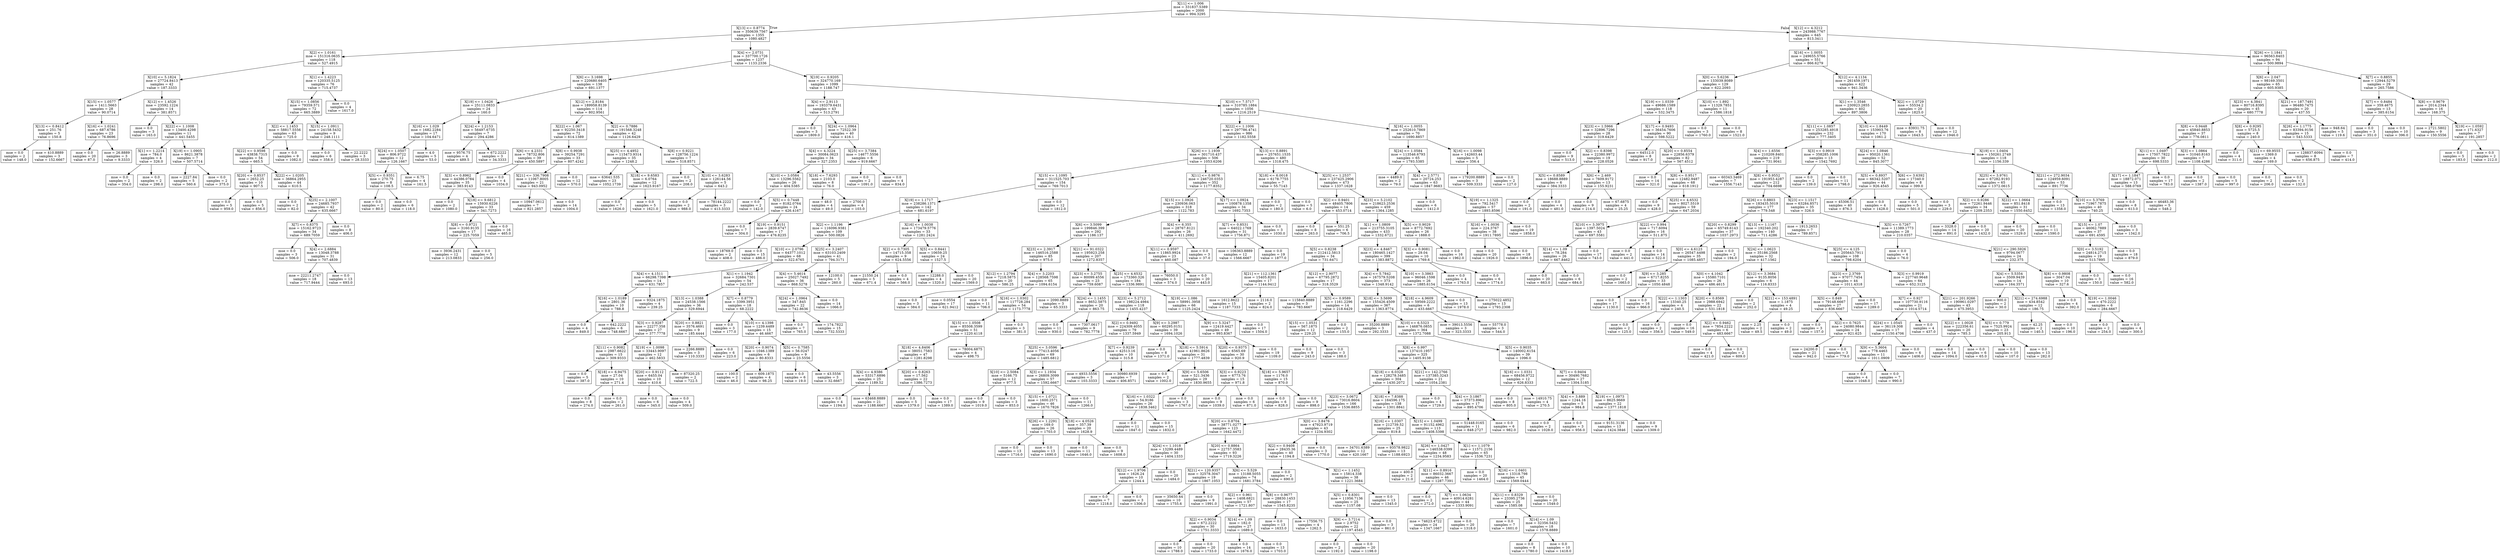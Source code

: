 digraph Tree {
node [shape=box] ;
0 [label="X[11] <= 1.006\nmse = 331837.5389\nsamples = 2000\nvalue = 994.3295"] ;
1 [label="X[13] <= 0.8774\nmse = 350639.7567\nsamples = 1355\nvalue = 1080.4827"] ;
0 -> 1 [labeldistance=2.5, labelangle=45, headlabel="True"] ;
2 [label="X[2] <= 1.0161\nmse = 151316.0635\nsamples = 118\nvalue = 527.4915"] ;
1 -> 2 ;
3 [label="X[10] <= 5.1824\nmse = 27724.8413\nsamples = 42\nvalue = 187.3333"] ;
2 -> 3 ;
4 [label="X[15] <= 1.0577\nmse = 1411.5663\nsamples = 28\nvalue = 90.0714"] ;
3 -> 4 ;
5 [label="X[13] <= 0.8412\nmse = 251.76\nsamples = 5\nvalue = 150.8"] ;
4 -> 5 ;
6 [label="mse = 0.0\nsamples = 2\nvalue = 148.0"] ;
5 -> 6 ;
7 [label="mse = 410.8889\nsamples = 3\nvalue = 152.6667"] ;
5 -> 7 ;
8 [label="X[16] <= 1.0241\nmse = 687.6786\nsamples = 23\nvalue = 76.8696"] ;
4 -> 8 ;
9 [label="mse = 0.0\nsamples = 20\nvalue = 87.0"] ;
8 -> 9 ;
10 [label="mse = 26.8889\nsamples = 3\nvalue = 9.3333"] ;
8 -> 10 ;
11 [label="X[12] <= 1.4526\nmse = 23592.1224\nsamples = 14\nvalue = 381.8571"] ;
3 -> 11 ;
12 [label="mse = 0.0\nsamples = 3\nvalue = 163.0"] ;
11 -> 12 ;
13 [label="X[22] <= 1.1008\nmse = 13400.4298\nsamples = 11\nvalue = 441.5455"] ;
11 -> 13 ;
14 [label="X[1] <= 1.2214\nmse = 784.0\nsamples = 4\nvalue = 326.0"] ;
13 -> 14 ;
15 [label="mse = 0.0\nsamples = 2\nvalue = 354.0"] ;
14 -> 15 ;
16 [label="mse = 0.0\nsamples = 2\nvalue = 298.0"] ;
14 -> 16 ;
17 [label="X[19] <= 1.0905\nmse = 8621.3878\nsamples = 7\nvalue = 507.5714"] ;
13 -> 17 ;
18 [label="mse = 2227.84\nsamples = 5\nvalue = 560.6"] ;
17 -> 18 ;
19 [label="mse = 0.0\nsamples = 2\nvalue = 375.0"] ;
17 -> 19 ;
20 [label="X[1] <= 1.4223\nmse = 120335.5125\nsamples = 76\nvalue = 715.4737"] ;
2 -> 20 ;
21 [label="X[15] <= 1.0856\nmse = 79359.571\nsamples = 72\nvalue = 665.3889"] ;
20 -> 21 ;
22 [label="X[2] <= 1.1453\nmse = 58817.5556\nsamples = 63\nvalue = 725.0"] ;
21 -> 22 ;
23 [label="X[22] <= 0.9598\nmse = 43838.7315\nsamples = 54\nvalue = 665.5"] ;
22 -> 23 ;
24 [label="X[20] <= 0.8537\nmse = 2652.25\nsamples = 10\nvalue = 907.5"] ;
23 -> 24 ;
25 [label="mse = 0.0\nsamples = 5\nvalue = 959.0"] ;
24 -> 25 ;
26 [label="mse = 0.0\nsamples = 5\nvalue = 856.0"] ;
24 -> 26 ;
27 [label="X[22] <= 1.0205\nmse = 36864.2955\nsamples = 44\nvalue = 610.5"] ;
23 -> 27 ;
28 [label="mse = 0.0\nsamples = 2\nvalue = 82.0"] ;
27 -> 28 ;
29 [label="X[25] <= 2.1007\nmse = 24685.7937\nsamples = 42\nvalue = 635.6667"] ;
27 -> 29 ;
30 [label="X[7] <= 0.8375\nmse = 15162.9723\nsamples = 34\nvalue = 689.7059"] ;
29 -> 30 ;
31 [label="mse = 0.0\nsamples = 3\nvalue = 506.0"] ;
30 -> 31 ;
32 [label="X[4] <= 2.6884\nmse = 13048.3788\nsamples = 31\nvalue = 707.4839"] ;
30 -> 32 ;
33 [label="mse = 22211.2747\nsamples = 18\nvalue = 717.9444"] ;
32 -> 33 ;
34 [label="mse = 0.0\nsamples = 13\nvalue = 693.0"] ;
32 -> 34 ;
35 [label="mse = 0.0\nsamples = 8\nvalue = 406.0"] ;
29 -> 35 ;
36 [label="mse = 0.0\nsamples = 9\nvalue = 1082.0"] ;
22 -> 36 ;
37 [label="X[15] <= 1.0911\nmse = 24158.5432\nsamples = 9\nvalue = 248.1111"] ;
21 -> 37 ;
38 [label="mse = 0.0\nsamples = 6\nvalue = 358.0"] ;
37 -> 38 ;
39 [label="mse = 22.2222\nsamples = 3\nvalue = 28.3333"] ;
37 -> 39 ;
40 [label="mse = 0.0\nsamples = 4\nvalue = 1617.0"] ;
20 -> 40 ;
41 [label="X[4] <= 2.0731\nmse = 337700.1726\nsamples = 1237\nvalue = 1133.2336"] ;
1 -> 41 ;
42 [label="X[6] <= 3.1698\nmse = 220680.6405\nsamples = 138\nvalue = 691.1377"] ;
41 -> 42 ;
43 [label="X[19] <= 1.0426\nmse = 25111.0833\nsamples = 24\nvalue = 160.0"] ;
42 -> 43 ;
44 [label="X[16] <= 1.029\nmse = 1682.2284\nsamples = 17\nvalue = 104.6471"] ;
43 -> 44 ;
45 [label="X[24] <= 1.0507\nmse = 806.9722\nsamples = 12\nvalue = 126.1667"] ;
44 -> 45 ;
46 [label="X[5] <= 0.9351\nmse = 270.75\nsamples = 8\nvalue = 108.5"] ;
45 -> 46 ;
47 [label="mse = 0.0\nsamples = 2\nvalue = 80.0"] ;
46 -> 47 ;
48 [label="mse = 0.0\nsamples = 6\nvalue = 118.0"] ;
46 -> 48 ;
49 [label="mse = 6.75\nsamples = 4\nvalue = 161.5"] ;
45 -> 49 ;
50 [label="mse = 4.0\nsamples = 5\nvalue = 53.0"] ;
44 -> 50 ;
51 [label="X[24] <= 1.2153\nmse = 56497.6735\nsamples = 7\nvalue = 294.4286"] ;
43 -> 51 ;
52 [label="mse = 9576.75\nsamples = 4\nvalue = 489.5"] ;
51 -> 52 ;
53 [label="mse = 672.2222\nsamples = 3\nvalue = 34.3333"] ;
51 -> 53 ;
54 [label="X[12] <= 2.8184\nmse = 189958.8139\nsamples = 114\nvalue = 802.9561"] ;
42 -> 54 ;
55 [label="X[22] <= 1.067\nmse = 92250.3418\nsamples = 72\nvalue = 614.1389"] ;
54 -> 55 ;
56 [label="X[6] <= 4.2331\nmse = 78732.806\nsamples = 39\nvalue = 450.5897"] ;
55 -> 56 ;
57 [label="X[3] <= 0.8962\nmse = 44386.0784\nsamples = 35\nvalue = 383.9143"] ;
56 -> 57 ;
58 [label="mse = 0.0\nsamples = 2\nvalue = 1080.0"] ;
57 -> 58 ;
59 [label="X[18] <= 9.6812\nmse = 15930.6226\nsamples = 33\nvalue = 341.7273"] ;
57 -> 59 ;
60 [label="X[8] <= 0.9721\nmse = 3160.9135\nsamples = 17\nvalue = 225.7059"] ;
59 -> 60 ;
61 [label="mse = 3936.2431\nsamples = 12\nvalue = 213.0833"] ;
60 -> 61 ;
62 [label="mse = 0.0\nsamples = 5\nvalue = 256.0"] ;
60 -> 62 ;
63 [label="mse = 0.0\nsamples = 16\nvalue = 465.0"] ;
59 -> 63 ;
64 [label="mse = 0.0\nsamples = 4\nvalue = 1034.0"] ;
56 -> 64 ;
65 [label="X[8] <= 0.9938\nmse = 39254.7291\nsamples = 33\nvalue = 807.4242"] ;
55 -> 65 ;
66 [label="X[21] <= 336.7908\nmse = 11067.8005\nsamples = 21\nvalue = 943.0952"] ;
65 -> 66 ;
67 [label="mse = 10947.0612\nsamples = 7\nvalue = 821.2857"] ;
66 -> 67 ;
68 [label="mse = 0.0\nsamples = 14\nvalue = 1004.0"] ;
66 -> 68 ;
69 [label="mse = 0.0\nsamples = 12\nvalue = 570.0"] ;
65 -> 69 ;
70 [label="X[2] <= 0.7886\nmse = 191568.3248\nsamples = 42\nvalue = 1126.6429"] ;
54 -> 70 ;
71 [label="X[25] <= 4.4952\nmse = 115473.9314\nsamples = 35\nvalue = 1248.2"] ;
70 -> 71 ;
72 [label="mse = 63641.535\nsamples = 23\nvalue = 1052.1739"] ;
71 -> 72 ;
73 [label="X[18] <= 9.6583\nmse = 6.0764\nsamples = 12\nvalue = 1623.9167"] ;
71 -> 73 ;
74 [label="mse = 0.0\nsamples = 7\nvalue = 1626.0"] ;
73 -> 74 ;
75 [label="mse = 0.0\nsamples = 5\nvalue = 1621.0"] ;
73 -> 75 ;
76 [label="X[8] <= 0.9221\nmse = 128756.1224\nsamples = 7\nvalue = 518.8571"] ;
70 -> 76 ;
77 [label="mse = 0.0\nsamples = 2\nvalue = 208.0"] ;
76 -> 77 ;
78 [label="X[10] <= 3.6283\nmse = 126144.56\nsamples = 5\nvalue = 643.2"] ;
76 -> 78 ;
79 [label="mse = 0.0\nsamples = 2\nvalue = 988.0"] ;
78 -> 79 ;
80 [label="mse = 78144.2222\nsamples = 3\nvalue = 413.3333"] ;
78 -> 80 ;
81 [label="X[19] <= 0.9205\nmse = 324770.169\nsamples = 1099\nvalue = 1188.747"] ;
41 -> 81 ;
82 [label="X[4] <= 2.9113\nmse = 193379.6431\nsamples = 43\nvalue = 513.2791"] ;
81 -> 82 ;
83 [label="mse = 0.0\nsamples = 3\nvalue = 1809.0"] ;
82 -> 83 ;
84 [label="X[24] <= 1.0964\nmse = 72522.39\nsamples = 40\nvalue = 416.1"] ;
82 -> 84 ;
85 [label="X[4] <= 4.3224\nmse = 30084.0623\nsamples = 34\nvalue = 327.2353"] ;
84 -> 85 ;
86 [label="X[10] <= 3.0584\nmse = 13296.5562\nsamples = 26\nvalue = 404.5385"] ;
85 -> 86 ;
87 [label="mse = 0.0\nsamples = 2\nvalue = 142.0"] ;
86 -> 87 ;
88 [label="X[5] <= 0.7448\nmse = 8182.0764\nsamples = 24\nvalue = 426.4167"] ;
86 -> 88 ;
89 [label="mse = 0.0\nsamples = 7\nvalue = 304.0"] ;
88 -> 89 ;
90 [label="X[19] <= 0.9151\nmse = 2839.6747\nsamples = 17\nvalue = 476.8235"] ;
88 -> 90 ;
91 [label="mse = 18769.0\nsamples = 2\nvalue = 408.0"] ;
90 -> 91 ;
92 [label="mse = 0.0\nsamples = 15\nvalue = 486.0"] ;
90 -> 92 ;
93 [label="X[18] <= 7.6293\nmse = 2103.0\nsamples = 8\nvalue = 76.0"] ;
85 -> 93 ;
94 [label="mse = 48.0\nsamples = 4\nvalue = 49.0"] ;
93 -> 94 ;
95 [label="mse = 2700.0\nsamples = 4\nvalue = 103.0"] ;
93 -> 95 ;
96 [label="X[25] <= 3.7384\nmse = 14677.5556\nsamples = 6\nvalue = 919.6667"] ;
84 -> 96 ;
97 [label="mse = 0.0\nsamples = 2\nvalue = 1091.0"] ;
96 -> 97 ;
98 [label="mse = 0.0\nsamples = 4\nvalue = 834.0"] ;
96 -> 98 ;
99 [label="X[10] <= 7.5717\nmse = 310785.1884\nsamples = 1056\nvalue = 1216.2519"] ;
81 -> 99 ;
100 [label="X[22] <= 1.1006\nmse = 297786.4741\nsamples = 986\nvalue = 1182.5558"] ;
99 -> 100 ;
101 [label="X[26] <= 1.1939\nmse = 301710.437\nsamples = 506\nvalue = 1053.6206"] ;
100 -> 101 ;
102 [label="X[15] <= 1.1095\nmse = 311525.703\nsamples = 154\nvalue = 769.7013"] ;
101 -> 102 ;
103 [label="X[19] <= 1.1717\nmse = 238286.1371\nsamples = 142\nvalue = 681.6197"] ;
102 -> 103 ;
104 [label="X[2] <= 1.1196\nmse = 116096.9381\nsamples = 109\nvalue = 500.0826"] ;
103 -> 104 ;
105 [label="X[10] <= 2.0796\nmse = 64377.1012\nsamples = 68\nvalue = 322.6765"] ;
104 -> 105 ;
106 [label="X[4] <= 4.1511\nmse = 66298.7398\nsamples = 14\nvalue = 631.7857"] ;
105 -> 106 ;
107 [label="X[16] <= 1.0189\nmse = 2801.36\nsamples = 10\nvalue = 788.8"] ;
106 -> 107 ;
108 [label="mse = 0.0\nsamples = 4\nvalue = 849.0"] ;
107 -> 108 ;
109 [label="mse = 642.2222\nsamples = 6\nvalue = 748.6667"] ;
107 -> 109 ;
110 [label="mse = 9324.1875\nsamples = 4\nvalue = 239.25"] ;
106 -> 110 ;
111 [label="X[1] <= 1.1942\nmse = 32684.7301\nsamples = 54\nvalue = 242.537"] ;
105 -> 111 ;
112 [label="X[13] <= 1.0388\nmse = 24538.1566\nsamples = 36\nvalue = 329.6944"] ;
111 -> 112 ;
113 [label="X[3] <= 0.9287\nmse = 22277.358\nsamples = 27\nvalue = 377.7778"] ;
112 -> 113 ;
114 [label="X[11] <= 0.9082\nmse = 2987.6622\nsamples = 15\nvalue = 309.9333"] ;
113 -> 114 ;
115 [label="mse = 0.0\nsamples = 5\nvalue = 387.0"] ;
114 -> 115 ;
116 [label="X[18] <= 6.9475\nmse = 27.04\nsamples = 10\nvalue = 271.4"] ;
114 -> 116 ;
117 [label="mse = 0.0\nsamples = 8\nvalue = 274.0"] ;
116 -> 117 ;
118 [label="mse = 0.0\nsamples = 2\nvalue = 261.0"] ;
116 -> 118 ;
119 [label="X[19] <= 1.0098\nmse = 33443.9097\nsamples = 12\nvalue = 462.5833"] ;
113 -> 119 ;
120 [label="X[20] <= 0.9112\nmse = 6455.04\nsamples = 10\nvalue = 410.6"] ;
119 -> 120 ;
121 [label="mse = 0.0\nsamples = 6\nvalue = 345.0"] ;
120 -> 121 ;
122 [label="mse = 0.0\nsamples = 4\nvalue = 509.0"] ;
120 -> 122 ;
123 [label="mse = 87320.25\nsamples = 2\nvalue = 722.5"] ;
119 -> 123 ;
124 [label="X[20] <= 0.8821\nmse = 3576.4691\nsamples = 9\nvalue = 185.4444"] ;
112 -> 124 ;
125 [label="mse = 2266.8889\nsamples = 3\nvalue = 110.3333"] ;
124 -> 125 ;
126 [label="mse = 0.0\nsamples = 6\nvalue = 223.0"] ;
124 -> 126 ;
127 [label="X[7] <= 0.8779\nmse = 3399.3951\nsamples = 18\nvalue = 68.2222"] ;
111 -> 127 ;
128 [label="mse = 0.0\nsamples = 3\nvalue = 177.0"] ;
127 -> 128 ;
129 [label="X[10] <= 4.1398\nmse = 1239.4489\nsamples = 15\nvalue = 46.4667"] ;
127 -> 129 ;
130 [label="X[20] <= 0.9074\nmse = 1046.1389\nsamples = 6\nvalue = 80.8333"] ;
129 -> 130 ;
131 [label="mse = 100.0\nsamples = 2\nvalue = 46.0"] ;
130 -> 131 ;
132 [label="mse = 609.1875\nsamples = 4\nvalue = 98.25"] ;
130 -> 132 ;
133 [label="X[5] <= 0.7585\nmse = 56.0247\nsamples = 9\nvalue = 23.5556"] ;
129 -> 133 ;
134 [label="mse = 0.0\nsamples = 6\nvalue = 19.0"] ;
133 -> 134 ;
135 [label="mse = 43.5556\nsamples = 3\nvalue = 32.6667"] ;
133 -> 135 ;
136 [label="X[25] <= 3.2407\nmse = 63103.2409\nsamples = 41\nvalue = 794.3171"] ;
104 -> 136 ;
137 [label="X[4] <= 5.4614\nmse = 25027.7492\nsamples = 36\nvalue = 868.5278"] ;
136 -> 137 ;
138 [label="X[24] <= 1.0964\nmse = 347.845\nsamples = 22\nvalue = 742.8636"] ;
137 -> 138 ;
139 [label="mse = 0.0\nsamples = 7\nvalue = 765.0"] ;
138 -> 139 ;
140 [label="mse = 174.7822\nsamples = 15\nvalue = 732.5333"] ;
138 -> 140 ;
141 [label="mse = 0.0\nsamples = 14\nvalue = 1066.0"] ;
137 -> 141 ;
142 [label="mse = 12100.0\nsamples = 5\nvalue = 260.0"] ;
136 -> 142 ;
143 [label="X[16] <= 1.0038\nmse = 173479.5776\nsamples = 33\nvalue = 1281.2424"] ;
103 -> 143 ;
144 [label="X[2] <= 0.7305\nmse = 14715.358\nsamples = 9\nvalue = 624.5556"] ;
143 -> 144 ;
145 [label="mse = 21550.24\nsamples = 5\nvalue = 671.4"] ;
144 -> 145 ;
146 [label="mse = 0.0\nsamples = 4\nvalue = 566.0"] ;
144 -> 146 ;
147 [label="X[5] <= 0.8441\nmse = 10659.25\nsamples = 24\nvalue = 1527.5"] ;
143 -> 147 ;
148 [label="mse = 12288.0\nsamples = 4\nvalue = 1320.0"] ;
147 -> 148 ;
149 [label="mse = 0.0\nsamples = 20\nvalue = 1569.0"] ;
147 -> 149 ;
150 [label="mse = 0.0\nsamples = 12\nvalue = 1812.0"] ;
102 -> 150 ;
151 [label="X[11] <= 0.9876\nmse = 246720.0353\nsamples = 352\nvalue = 1177.8352"] ;
101 -> 151 ;
152 [label="X[15] <= 1.0926\nmse = 230936.063\nsamples = 318\nvalue = 1122.783"] ;
151 -> 152 ;
153 [label="X[6] <= 3.5099\nmse = 199846.399\nsamples = 292\nvalue = 1186.137"] ;
152 -> 153 ;
154 [label="X[23] <= 2.3917\nmse = 146516.2588\nsamples = 85\nvalue = 975.0"] ;
153 -> 154 ;
155 [label="X[12] <= 1.2794\nmse = 7218.5875\nsamples = 20\nvalue = 586.25"] ;
154 -> 155 ;
156 [label="mse = 0.0\nsamples = 3\nvalue = 384.0"] ;
155 -> 156 ;
157 [label="mse = 0.0554\nsamples = 17\nvalue = 621.9412"] ;
155 -> 157 ;
158 [label="X[4] <= 3.2203\nmse = 128568.7598\nsamples = 65\nvalue = 1094.6154"] ;
154 -> 158 ;
159 [label="mse = 0.0\nsamples = 11\nvalue = 706.0"] ;
158 -> 159 ;
160 [label="X[16] <= 1.0302\nmse = 117728.284\nsamples = 54\nvalue = 1173.7778"] ;
158 -> 160 ;
161 [label="X[15] <= 1.0508\nmse = 85508.3599\nsamples = 51\nvalue = 1220.4118"] ;
160 -> 161 ;
162 [label="X[18] <= 4.8406\nmse = 38051.7583\nsamples = 47\nvalue = 1281.8298"] ;
161 -> 162 ;
163 [label="X[4] <= 4.9386\nmse = 53317.6896\nsamples = 25\nvalue = 1189.52"] ;
162 -> 163 ;
164 [label="mse = 0.0\nsamples = 4\nvalue = 1194.0"] ;
163 -> 164 ;
165 [label="mse = 63468.8889\nsamples = 21\nvalue = 1188.6667"] ;
163 -> 165 ;
166 [label="X[20] <= 0.8263\nmse = 17.562\nsamples = 22\nvalue = 1386.7273"] ;
162 -> 166 ;
167 [label="mse = 0.0\nsamples = 5\nvalue = 1379.0"] ;
166 -> 167 ;
168 [label="mse = 0.0\nsamples = 17\nvalue = 1389.0"] ;
166 -> 168 ;
169 [label="mse = 78004.6875\nsamples = 4\nvalue = 498.75"] ;
161 -> 169 ;
170 [label="mse = 0.0\nsamples = 3\nvalue = 381.0"] ;
160 -> 170 ;
171 [label="X[21] <= 91.0322\nmse = 195923.258\nsamples = 207\nvalue = 1272.8357"] ;
153 -> 171 ;
172 [label="X[23] <= 3.2755\nmse = 80099.4556\nsamples = 23\nvalue = 759.6087"] ;
171 -> 172 ;
173 [label="mse = 2090.8889\nsamples = 3\nvalue = 65.3333"] ;
172 -> 173 ;
174 [label="X[24] <= 1.1455\nmse = 8652.5875\nsamples = 20\nvalue = 863.75"] ;
172 -> 174 ;
175 [label="mse = 0.0\nsamples = 11\nvalue = 930.0"] ;
174 -> 175 ;
176 [label="mse = 7307.0617\nsamples = 9\nvalue = 782.7778"] ;
174 -> 176 ;
177 [label="X[25] <= 4.6532\nmse = 173360.326\nsamples = 184\nvalue = 1336.9891"] ;
171 -> 177 ;
178 [label="X[23] <= 5.2712\nmse = 198224.4984\nsamples = 118\nvalue = 1455.4237"] ;
177 -> 178 ;
179 [label="X[2] <= 0.9492\nmse = 224309.4055\nsamples = 79\nvalue = 1337.5949"] ;
178 -> 179 ;
180 [label="X[25] <= 3.0596\nmse = 77413.4056\nsamples = 69\nvalue = 1485.6812"] ;
179 -> 180 ;
181 [label="X[10] <= 2.5084\nmse = 5166.75\nsamples = 12\nvalue = 977.5"] ;
180 -> 181 ;
182 [label="mse = 0.0\nsamples = 9\nvalue = 1019.0"] ;
181 -> 182 ;
183 [label="mse = 0.0\nsamples = 3\nvalue = 853.0"] ;
181 -> 183 ;
184 [label="X[3] <= 1.1934\nmse = 26809.3099\nsamples = 57\nvalue = 1592.6667"] ;
180 -> 184 ;
185 [label="X[15] <= 1.0721\nmse = 1600.2571\nsamples = 46\nvalue = 1670.7826"] ;
184 -> 185 ;
186 [label="X[26] <= 1.2291\nmse = 169.0\nsamples = 26\nvalue = 1703.0"] ;
185 -> 186 ;
187 [label="mse = 0.0\nsamples = 13\nvalue = 1716.0"] ;
186 -> 187 ;
188 [label="mse = 0.0\nsamples = 13\nvalue = 1690.0"] ;
186 -> 188 ;
189 [label="X[18] <= 4.0526\nmse = 357.39\nsamples = 20\nvalue = 1628.9"] ;
185 -> 189 ;
190 [label="mse = 0.0\nsamples = 11\nvalue = 1646.0"] ;
189 -> 190 ;
191 [label="mse = 0.0\nsamples = 9\nvalue = 1608.0"] ;
189 -> 191 ;
192 [label="mse = 0.0\nsamples = 11\nvalue = 1266.0"] ;
184 -> 192 ;
193 [label="X[7] <= 0.9239\nmse = 42513.16\nsamples = 10\nvalue = 315.8"] ;
179 -> 193 ;
194 [label="mse = 4933.5556\nsamples = 3\nvalue = 103.3333"] ;
193 -> 194 ;
195 [label="mse = 30980.6939\nsamples = 7\nvalue = 406.8571"] ;
193 -> 195 ;
196 [label="X[9] <= 3.2987\nmse = 60295.0151\nsamples = 39\nvalue = 1694.1026"] ;
178 -> 196 ;
197 [label="mse = 0.0\nsamples = 8\nvalue = 1371.0"] ;
196 -> 197 ;
198 [label="X[18] <= 5.5914\nmse = 41961.8626\nsamples = 31\nvalue = 1777.4839"] ;
196 -> 198 ;
199 [label="mse = 0.0\nsamples = 2\nvalue = 1002.0"] ;
198 -> 199 ;
200 [label="X[9] <= 5.6506\nmse = 521.3436\nsamples = 29\nvalue = 1830.9655"] ;
198 -> 200 ;
201 [label="X[16] <= 1.0322\nmse = 54.9186\nsamples = 26\nvalue = 1838.3462"] ;
200 -> 201 ;
202 [label="mse = 0.0\nsamples = 11\nvalue = 1847.0"] ;
201 -> 202 ;
203 [label="mse = 0.0\nsamples = 15\nvalue = 1832.0"] ;
201 -> 203 ;
204 [label="mse = 0.0\nsamples = 3\nvalue = 1767.0"] ;
200 -> 204 ;
205 [label="X[19] <= 1.086\nmse = 58991.3958\nsamples = 66\nvalue = 1125.2424"] ;
177 -> 205 ;
206 [label="X[9] <= 5.3247\nmse = 12419.4427\nsamples = 49\nvalue = 993.8367"] ;
205 -> 206 ;
207 [label="X[20] <= 0.9375\nmse = 6565.69\nsamples = 30\nvalue = 920.9"] ;
206 -> 207 ;
208 [label="X[3] <= 0.9223\nmse = 6773.76\nsamples = 15\nvalue = 971.8"] ;
207 -> 208 ;
209 [label="mse = 0.0\nsamples = 9\nvalue = 1039.0"] ;
208 -> 209 ;
210 [label="mse = 0.0\nsamples = 6\nvalue = 871.0"] ;
208 -> 210 ;
211 [label="X[18] <= 5.9657\nmse = 1176.0\nsamples = 15\nvalue = 870.0"] ;
207 -> 211 ;
212 [label="mse = 0.0\nsamples = 6\nvalue = 828.0"] ;
211 -> 212 ;
213 [label="mse = 0.0\nsamples = 9\nvalue = 898.0"] ;
211 -> 213 ;
214 [label="mse = 0.0\nsamples = 19\nvalue = 1109.0"] ;
206 -> 214 ;
215 [label="mse = 0.0\nsamples = 17\nvalue = 1504.0"] ;
205 -> 215 ;
216 [label="X[4] <= 6.355\nmse = 28767.8121\nsamples = 26\nvalue = 411.2692"] ;
152 -> 216 ;
217 [label="X[11] <= 0.9597\nmse = 11865.9924\nsamples = 23\nvalue = 460.087"] ;
216 -> 217 ;
218 [label="mse = 76050.0\nsamples = 3\nvalue = 574.0"] ;
217 -> 218 ;
219 [label="mse = 0.0\nsamples = 20\nvalue = 443.0"] ;
217 -> 219 ;
220 [label="mse = 0.0\nsamples = 3\nvalue = 37.0"] ;
216 -> 220 ;
221 [label="X[17] <= 1.0924\nmse = 100878.1358\nsamples = 34\nvalue = 1692.7353"] ;
151 -> 221 ;
222 [label="X[7] <= 0.8531\nmse = 64022.1769\nsamples = 31\nvalue = 1756.871"] ;
221 -> 222 ;
223 [label="mse = 106363.8889\nsamples = 12\nvalue = 1566.6667"] ;
222 -> 223 ;
224 [label="mse = 0.0\nsamples = 19\nvalue = 1877.0"] ;
222 -> 224 ;
225 [label="mse = 0.0\nsamples = 3\nvalue = 1030.0"] ;
221 -> 225 ;
226 [label="X[13] <= 0.8891\nmse = 257651.1535\nsamples = 480\nvalue = 1318.475"] ;
100 -> 226 ;
227 [label="X[18] <= 6.0018\nmse = 6178.7755\nsamples = 7\nvalue = 55.7143"] ;
226 -> 227 ;
228 [label="mse = 0.0\nsamples = 2\nvalue = 180.0"] ;
227 -> 228 ;
229 [label="mse = 0.0\nsamples = 5\nvalue = 6.0"] ;
227 -> 229 ;
230 [label="X[25] <= 1.2537\nmse = 237425.2906\nsamples = 473\nvalue = 1337.1628"] ;
226 -> 230 ;
231 [label="X[2] <= 0.9401\nmse = 48405.7806\nsamples = 14\nvalue = 453.0714"] ;
230 -> 231 ;
232 [label="mse = 0.0\nsamples = 8\nvalue = 263.0"] ;
231 -> 232 ;
233 [label="mse = 551.25\nsamples = 6\nvalue = 706.5"] ;
231 -> 233 ;
234 [label="X[23] <= 5.2102\nmse = 218623.2536\nsamples = 459\nvalue = 1364.1285"] ;
230 -> 234 ;
235 [label="X[1] <= 1.0809\nmse = 213755.3105\nsamples = 433\nvalue = 1332.6721"] ;
234 -> 235 ;
236 [label="X[5] <= 0.8238\nmse = 212412.5813\nsamples = 34\nvalue = 731.6471"] ;
235 -> 236 ;
237 [label="X[21] <= 112.1361\nmse = 15405.8201\nsamples = 17\nvalue = 1144.9412"] ;
236 -> 237 ;
238 [label="mse = 1612.8622\nsamples = 15\nvalue = 1187.7333"] ;
237 -> 238 ;
239 [label="mse = 2116.0\nsamples = 2\nvalue = 824.0"] ;
237 -> 239 ;
240 [label="X[12] <= 2.9077\nmse = 67795.2872\nsamples = 17\nvalue = 318.3529"] ;
236 -> 240 ;
241 [label="mse = 115840.8889\nsamples = 3\nvalue = 783.6667"] ;
240 -> 241 ;
242 [label="X[5] <= 0.9589\nmse = 1161.2296\nsamples = 14\nvalue = 218.6429"] ;
240 -> 242 ;
243 [label="X[15] <= 1.0531\nmse = 567.1875\nsamples = 12\nvalue = 229.25"] ;
242 -> 243 ;
244 [label="mse = 0.0\nsamples = 9\nvalue = 243.0"] ;
243 -> 244 ;
245 [label="mse = 0.0\nsamples = 3\nvalue = 188.0"] ;
243 -> 245 ;
246 [label="mse = 0.0\nsamples = 2\nvalue = 155.0"] ;
242 -> 246 ;
247 [label="X[23] <= 4.8467\nmse = 180465.1427\nsamples = 399\nvalue = 1383.8872"] ;
235 -> 247 ;
248 [label="X[4] <= 5.7842\nmse = 167579.5208\nsamples = 373\nvalue = 1348.9142"] ;
247 -> 248 ;
249 [label="X[18] <= 3.5699\nmse = 155426.4509\nsamples = 367\nvalue = 1363.8774"] ;
248 -> 249 ;
250 [label="mse = 35200.8889\nsamples = 3\nvalue = 292.3333"] ;
249 -> 250 ;
251 [label="X[10] <= 6.5323\nmse = 146876.0855\nsamples = 364\nvalue = 1372.7088"] ;
249 -> 251 ;
252 [label="X[8] <= 0.997\nmse = 137410.1957\nsamples = 325\nvalue = 1405.9138"] ;
251 -> 252 ;
253 [label="X[18] <= 6.0328\nmse = 128278.3485\nsamples = 304\nvalue = 1430.2072"] ;
252 -> 253 ;
254 [label="X[23] <= 3.0672\nmse = 73016.8604\nsamples = 166\nvalue = 1536.8855"] ;
253 -> 254 ;
255 [label="X[20] <= 0.8704\nmse = 38771.0277\nsamples = 123\nvalue = 1642.4472"] ;
254 -> 255 ;
256 [label="X[24] <= 1.1018\nmse = 13299.4489\nsamples = 30\nvalue = 1404.1333"] ;
255 -> 256 ;
257 [label="X[12] <= 1.9706\nmse = 1626.24\nsamples = 10\nvalue = 1244.4"] ;
256 -> 257 ;
258 [label="mse = 0.0\nsamples = 7\nvalue = 1218.0"] ;
257 -> 258 ;
259 [label="mse = 0.0\nsamples = 3\nvalue = 1306.0"] ;
257 -> 259 ;
260 [label="mse = 0.0\nsamples = 20\nvalue = 1484.0"] ;
256 -> 260 ;
261 [label="X[20] <= 0.8864\nmse = 22757.3583\nsamples = 93\nvalue = 1719.3226"] ;
255 -> 261 ;
262 [label="X[21] <= 120.9357\nmse = 32578.3047\nsamples = 19\nvalue = 1867.1053"] ;
261 -> 262 ;
263 [label="mse = 35650.44\nsamples = 10\nvalue = 1755.6"] ;
262 -> 263 ;
264 [label="mse = 0.0\nsamples = 9\nvalue = 1991.0"] ;
262 -> 264 ;
265 [label="X[6] <= 5.529\nmse = 13188.5055\nsamples = 74\nvalue = 1681.3784"] ;
261 -> 265 ;
266 [label="X[2] <= 0.961\nmse = 1408.6821\nsamples = 57\nvalue = 1721.807"] ;
265 -> 266 ;
267 [label="X[2] <= 0.9034\nmse = 672.2222\nsamples = 30\nvalue = 1751.3333"] ;
266 -> 267 ;
268 [label="mse = 0.0\nsamples = 10\nvalue = 1788.0"] ;
267 -> 268 ;
269 [label="mse = 0.0\nsamples = 20\nvalue = 1733.0"] ;
267 -> 269 ;
270 [label="X[14] <= 1.09\nmse = 182.0\nsamples = 27\nvalue = 1689.0"] ;
266 -> 270 ;
271 [label="mse = 0.0\nsamples = 14\nvalue = 1676.0"] ;
270 -> 271 ;
272 [label="mse = 0.0\nsamples = 13\nvalue = 1703.0"] ;
270 -> 272 ;
273 [label="X[8] <= 0.9677\nmse = 28830.1453\nsamples = 17\nvalue = 1545.8235"] ;
265 -> 273 ;
274 [label="mse = 0.0\nsamples = 13\nvalue = 1633.0"] ;
273 -> 274 ;
275 [label="mse = 17556.75\nsamples = 4\nvalue = 1262.5"] ;
273 -> 275 ;
276 [label="X[0] <= 3.8476\nmse = 47923.9719\nsamples = 43\nvalue = 1234.9302"] ;
254 -> 276 ;
277 [label="X[2] <= 0.9408\nmse = 28435.36\nsamples = 40\nvalue = 1194.8"] ;
276 -> 277 ;
278 [label="mse = 0.0\nsamples = 2\nvalue = 690.0"] ;
277 -> 278 ;
279 [label="X[1] <= 1.1452\nmse = 15814.338\nsamples = 38\nvalue = 1221.3684"] ;
277 -> 279 ;
280 [label="X[5] <= 0.8301\nmse = 11956.7136\nsamples = 25\nvalue = 1157.08"] ;
279 -> 280 ;
281 [label="X[9] <= 3.7214\nmse = 2.9752\nsamples = 22\nvalue = 1197.4545"] ;
280 -> 281 ;
282 [label="mse = 0.0\nsamples = 2\nvalue = 1192.0"] ;
281 -> 282 ;
283 [label="mse = 0.0\nsamples = 20\nvalue = 1198.0"] ;
281 -> 283 ;
284 [label="mse = 0.0\nsamples = 3\nvalue = 861.0"] ;
280 -> 284 ;
285 [label="mse = 0.0\nsamples = 13\nvalue = 1345.0"] ;
279 -> 285 ;
286 [label="mse = 0.0\nsamples = 3\nvalue = 1770.0"] ;
276 -> 286 ;
287 [label="X[18] <= 7.8388\nmse = 164596.175\nsamples = 138\nvalue = 1301.8841"] ;
253 -> 287 ;
288 [label="X[16] <= 1.0307\nmse = 212739.52\nsamples = 25\nvalue = 819.8"] ;
287 -> 288 ;
289 [label="mse = 34701.6389\nsamples = 12\nvalue = 420.1667"] ;
288 -> 289 ;
290 [label="mse = 93578.9822\nsamples = 13\nvalue = 1188.6923"] ;
288 -> 290 ;
291 [label="X[15] <= 1.0499\nmse = 91152.4962\nsamples = 113\nvalue = 1408.5398"] ;
287 -> 291 ;
292 [label="X[26] <= 1.0427\nmse = 146538.0399\nsamples = 48\nvalue = 1234.9583"] ;
291 -> 292 ;
293 [label="mse = 400.0\nsamples = 2\nvalue = 21.0"] ;
292 -> 293 ;
294 [label="X[11] <= 0.8916\nmse = 86032.3667\nsamples = 46\nvalue = 1287.7391"] ;
292 -> 294 ;
295 [label="mse = 0.0\nsamples = 2\nvalue = 272.0"] ;
294 -> 295 ;
296 [label="X[7] <= 1.0634\nmse = 40914.6281\nsamples = 44\nvalue = 1333.9091"] ;
294 -> 296 ;
297 [label="mse = 74623.4722\nsamples = 24\nvalue = 1347.1667"] ;
296 -> 297 ;
298 [label="mse = 0.0\nsamples = 20\nvalue = 1318.0"] ;
296 -> 298 ;
299 [label="X[1] <= 1.1079\nmse = 11571.2156\nsamples = 65\nvalue = 1536.7231"] ;
291 -> 299 ;
300 [label="mse = 0.0\nsamples = 20\nvalue = 1464.0"] ;
299 -> 300 ;
301 [label="X[16] <= 1.0401\nmse = 13318.798\nsamples = 45\nvalue = 1569.0444"] ;
299 -> 301 ;
302 [label="X[11] <= 0.8329\nmse = 23395.2736\nsamples = 25\nvalue = 1585.08"] ;
301 -> 302 ;
303 [label="mse = 0.0\nsamples = 7\nvalue = 1601.0"] ;
302 -> 303 ;
304 [label="X[14] <= 1.09\nmse = 32356.5432\nsamples = 18\nvalue = 1578.8889"] ;
302 -> 304 ;
305 [label="mse = 0.0\nsamples = 8\nvalue = 1780.0"] ;
304 -> 305 ;
306 [label="mse = 0.0\nsamples = 10\nvalue = 1418.0"] ;
304 -> 306 ;
307 [label="mse = 0.0\nsamples = 20\nvalue = 1549.0"] ;
301 -> 307 ;
308 [label="X[21] <= 142.2766\nmse = 137385.3243\nsamples = 21\nvalue = 1054.2381"] ;
252 -> 308 ;
309 [label="mse = 0.0\nsamples = 4\nvalue = 1729.0"] ;
308 -> 309 ;
310 [label="X[4] <= 3.1867\nmse = 37373.8962\nsamples = 17\nvalue = 895.4706"] ;
308 -> 310 ;
311 [label="mse = 51448.0165\nsamples = 11\nvalue = 848.2727"] ;
310 -> 311 ;
312 [label="mse = 0.0\nsamples = 6\nvalue = 982.0"] ;
310 -> 312 ;
313 [label="X[5] <= 0.9035\nmse = 140002.6154\nsamples = 39\nvalue = 1096.0"] ;
251 -> 313 ;
314 [label="X[16] <= 1.0331\nmse = 68456.9722\nsamples = 12\nvalue = 626.8333"] ;
313 -> 314 ;
315 [label="mse = 0.0\nsamples = 8\nvalue = 805.0"] ;
314 -> 315 ;
316 [label="mse = 14910.75\nsamples = 4\nvalue = 270.5"] ;
314 -> 316 ;
317 [label="X[7] <= 0.9404\nmse = 30490.7682\nsamples = 27\nvalue = 1304.5185"] ;
313 -> 317 ;
318 [label="X[4] <= 3.889\nmse = 1244.16\nsamples = 5\nvalue = 984.8"] ;
317 -> 318 ;
319 [label="mse = 0.0\nsamples = 2\nvalue = 1028.0"] ;
318 -> 319 ;
320 [label="mse = 0.0\nsamples = 3\nvalue = 956.0"] ;
318 -> 320 ;
321 [label="X[19] <= 1.0973\nmse = 8625.9669\nsamples = 22\nvalue = 1377.1818"] ;
317 -> 321 ;
322 [label="mse = 9151.3136\nsamples = 13\nvalue = 1424.3846"] ;
321 -> 322 ;
323 [label="mse = 0.0\nsamples = 9\nvalue = 1309.0"] ;
321 -> 323 ;
324 [label="X[18] <= 4.9609\nmse = 59569.2222\nsamples = 6\nvalue = 433.6667"] ;
248 -> 324 ;
325 [label="mse = 39013.5556\nsamples = 3\nvalue = 323.3333"] ;
324 -> 325 ;
326 [label="mse = 55778.0\nsamples = 3\nvalue = 544.0"] ;
324 -> 326 ;
327 [label="X[10] <= 3.3863\nmse = 96046.1598\nsamples = 26\nvalue = 1885.6154"] ;
247 -> 327 ;
328 [label="mse = 0.0\nsamples = 13\nvalue = 1978.0"] ;
327 -> 328 ;
329 [label="mse = 175022.4852\nsamples = 13\nvalue = 1793.2308"] ;
327 -> 329 ;
330 [label="X[5] <= 0.9029\nmse = 8772.7692\nsamples = 26\nvalue = 1888.0"] ;
234 -> 330 ;
331 [label="X[3] <= 0.9081\nmse = 29.04\nsamples = 10\nvalue = 1769.6"] ;
330 -> 331 ;
332 [label="mse = 0.0\nsamples = 4\nvalue = 1763.0"] ;
331 -> 332 ;
333 [label="mse = 0.0\nsamples = 6\nvalue = 1774.0"] ;
331 -> 333 ;
334 [label="mse = 0.0\nsamples = 16\nvalue = 1962.0"] ;
330 -> 334 ;
335 [label="X[16] <= 1.0055\nmse = 252610.7869\nsamples = 70\nvalue = 1690.8857"] ;
99 -> 335 ;
336 [label="X[24] <= 1.0584\nmse = 113546.6793\nsamples = 65\nvalue = 1793.5385"] ;
335 -> 336 ;
337 [label="mse = 4489.0\nsamples = 2\nvalue = 79.0"] ;
336 -> 337 ;
338 [label="X[4] <= 2.5771\nmse = 20724.253\nsamples = 63\nvalue = 1847.9683"] ;
336 -> 338 ;
339 [label="mse = 0.0\nsamples = 6\nvalue = 1412.0"] ;
338 -> 339 ;
340 [label="X[19] <= 1.1325\nmse = 792.5417\nsamples = 57\nvalue = 1893.8596"] ;
338 -> 340 ;
341 [label="X[16] <= 1.0036\nmse = 224.3767\nsamples = 38\nvalue = 1911.7895"] ;
340 -> 341 ;
342 [label="mse = 0.0\nsamples = 20\nvalue = 1926.0"] ;
341 -> 342 ;
343 [label="mse = 0.0\nsamples = 18\nvalue = 1896.0"] ;
341 -> 343 ;
344 [label="mse = 0.0\nsamples = 19\nvalue = 1858.0"] ;
340 -> 344 ;
345 [label="X[16] <= 1.0098\nmse = 142603.44\nsamples = 5\nvalue = 356.4"] ;
335 -> 345 ;
346 [label="mse = 179200.8889\nsamples = 3\nvalue = 509.3333"] ;
345 -> 346 ;
347 [label="mse = 0.0\nsamples = 2\nvalue = 127.0"] ;
345 -> 347 ;
348 [label="X[12] <= 4.3212\nmse = 243988.7767\nsamples = 645\nvalue = 813.3411"] ;
0 -> 348 [labeldistance=2.5, labelangle=-45, headlabel="False"] ;
349 [label="X[16] <= 1.0055\nmse = 249655.5766\nsamples = 551\nvalue = 866.6279"] ;
348 -> 349 ;
350 [label="X[0] <= 5.6236\nmse = 133039.8089\nsamples = 129\nvalue = 622.2093"] ;
349 -> 350 ;
351 [label="X[19] <= 1.0339\nmse = 49686.1589\nsamples = 118\nvalue = 532.3475"] ;
350 -> 351 ;
352 [label="X[23] <= 1.5966\nmse = 32896.7296\nsamples = 28\nvalue = 319.6429"] ;
351 -> 352 ;
353 [label="mse = 0.0\nsamples = 9\nvalue = 513.0"] ;
352 -> 353 ;
354 [label="X[2] <= 0.8398\nmse = 22380.9972\nsamples = 19\nvalue = 228.0526"] ;
352 -> 354 ;
355 [label="X[5] <= 0.8589\nmse = 18688.8889\nsamples = 6\nvalue = 384.3333"] ;
354 -> 355 ;
356 [label="mse = 0.0\nsamples = 2\nvalue = 191.0"] ;
355 -> 356 ;
357 [label="mse = 0.0\nsamples = 4\nvalue = 481.0"] ;
355 -> 357 ;
358 [label="X[6] <= 2.469\nmse = 7609.9172\nsamples = 13\nvalue = 155.9231"] ;
354 -> 358 ;
359 [label="mse = 0.0\nsamples = 9\nvalue = 214.0"] ;
358 -> 359 ;
360 [label="mse = 67.6875\nsamples = 4\nvalue = 25.25"] ;
358 -> 360 ;
361 [label="X[17] <= 0.9493\nmse = 36454.7606\nsamples = 90\nvalue = 598.5222"] ;
351 -> 361 ;
362 [label="mse = 64512.0\nsamples = 8\nvalue = 917.0"] ;
361 -> 362 ;
363 [label="X[20] <= 0.8554\nmse = 22856.6379\nsamples = 82\nvalue = 567.4512"] ;
361 -> 363 ;
364 [label="mse = 0.0\nsamples = 14\nvalue = 321.0"] ;
363 -> 364 ;
365 [label="X[8] <= 0.9517\nmse = 12482.9487\nsamples = 68\nvalue = 618.1912"] ;
363 -> 365 ;
366 [label="mse = 0.0\nsamples = 9\nvalue = 428.0"] ;
365 -> 366 ;
367 [label="X[25] <= 4.6532\nmse = 8027.5519\nsamples = 59\nvalue = 647.2034"] ;
365 -> 367 ;
368 [label="X[10] <= 3.3975\nmse = 1397.5024\nsamples = 43\nvalue = 697.5581"] ;
367 -> 368 ;
369 [label="X[14] <= 1.09\nmse = 78.284\nsamples = 26\nvalue = 667.8462"] ;
368 -> 369 ;
370 [label="mse = 0.0\nsamples = 20\nvalue = 663.0"] ;
369 -> 370 ;
371 [label="mse = 0.0\nsamples = 6\nvalue = 684.0"] ;
369 -> 371 ;
372 [label="mse = 0.0\nsamples = 17\nvalue = 743.0"] ;
368 -> 372 ;
373 [label="X[22] <= 0.994\nmse = 717.6094\nsamples = 16\nvalue = 511.875"] ;
367 -> 373 ;
374 [label="mse = 0.0\nsamples = 2\nvalue = 441.0"] ;
373 -> 374 ;
375 [label="mse = 0.0\nsamples = 14\nvalue = 522.0"] ;
373 -> 375 ;
376 [label="X[10] <= 1.892\nmse = 11329.7851\nsamples = 11\nvalue = 1586.1818"] ;
350 -> 376 ;
377 [label="mse = 0.0\nsamples = 3\nvalue = 1760.0"] ;
376 -> 377 ;
378 [label="mse = 0.0\nsamples = 8\nvalue = 1521.0"] ;
376 -> 378 ;
379 [label="X[12] <= 4.1134\nmse = 261459.1971\nsamples = 422\nvalue = 941.3436"] ;
349 -> 379 ;
380 [label="X[1] <= 1.3546\nmse = 230923.2855\nsamples = 402\nvalue = 897.3806"] ;
379 -> 380 ;
381 [label="X[11] <= 1.0857\nmse = 253285.4918\nsamples = 232\nvalue = 777.3405"] ;
380 -> 381 ;
382 [label="X[4] <= 1.6556\nmse = 210209.8401\nsamples = 219\nvalue = 731.9041"] ;
381 -> 382 ;
383 [label="mse = 60343.3469\nsamples = 7\nvalue = 1556.7143"] ;
382 -> 383 ;
384 [label="X[8] <= 0.9552\nmse = 191953.4287\nsamples = 212\nvalue = 704.6698"] ;
382 -> 384 ;
385 [label="X[26] <= 0.8803\nmse = 183435.5019\nsamples = 177\nvalue = 779.548"] ;
384 -> 385 ;
386 [label="X[20] <= 0.8299\nmse = 65749.6143\nsamples = 37\nvalue = 1037.2973"] ;
385 -> 386 ;
387 [label="X[0] <= 4.6123\nmse = 26547.4498\nsamples = 35\nvalue = 1085.4857"] ;
386 -> 387 ;
388 [label="mse = 0.0\nsamples = 2\nvalue = 1663.0"] ;
387 -> 388 ;
389 [label="X[9] <= 3.285\nmse = 6717.8255\nsamples = 33\nvalue = 1050.4848"] ;
387 -> 389 ;
390 [label="mse = 0.0\nsamples = 17\nvalue = 1130.0"] ;
389 -> 390 ;
391 [label="mse = 0.0\nsamples = 16\nvalue = 966.0"] ;
389 -> 391 ;
392 [label="mse = 0.0\nsamples = 2\nvalue = 194.0"] ;
386 -> 392 ;
393 [label="X[13] <= 1.1167\nmse = 192340.202\nsamples = 140\nvalue = 711.4286"] ;
385 -> 393 ;
394 [label="X[24] <= 1.0623\nmse = 35186.2568\nsamples = 32\nvalue = 417.1562"] ;
393 -> 394 ;
395 [label="X[0] <= 4.1042\nmse = 15580.7101\nsamples = 26\nvalue = 486.4615"] ;
394 -> 395 ;
396 [label="X[22] <= 1.1303\nmse = 13340.25\nsamples = 4\nvalue = 240.5"] ;
395 -> 396 ;
397 [label="mse = 0.0\nsamples = 2\nvalue = 125.0"] ;
396 -> 397 ;
398 [label="mse = 0.0\nsamples = 2\nvalue = 356.0"] ;
396 -> 398 ;
399 [label="X[20] <= 0.8569\nmse = 2988.6942\nsamples = 22\nvalue = 531.1818"] ;
395 -> 399 ;
400 [label="mse = 0.0\nsamples = 16\nvalue = 549.0"] ;
399 -> 400 ;
401 [label="X[2] <= 0.9462\nmse = 7854.2222\nsamples = 6\nvalue = 483.6667"] ;
399 -> 401 ;
402 [label="mse = 0.0\nsamples = 4\nvalue = 421.0"] ;
401 -> 402 ;
403 [label="mse = 0.0\nsamples = 2\nvalue = 609.0"] ;
401 -> 403 ;
404 [label="X[12] <= 3.3684\nmse = 9135.8056\nsamples = 6\nvalue = 116.8333"] ;
394 -> 404 ;
405 [label="mse = 0.0\nsamples = 2\nvalue = 252.0"] ;
404 -> 405 ;
406 [label="X[21] <= 153.4891\nmse = 1.1875\nsamples = 4\nvalue = 49.25"] ;
404 -> 406 ;
407 [label="mse = 2.25\nsamples = 2\nvalue = 49.5"] ;
406 -> 407 ;
408 [label="mse = 0.0\nsamples = 2\nvalue = 49.0"] ;
406 -> 408 ;
409 [label="X[25] <= 4.125\nmse = 205643.7911\nsamples = 108\nvalue = 798.6204"] ;
393 -> 409 ;
410 [label="X[23] <= 2.3769\nmse = 97077.7454\nsamples = 44\nvalue = 1011.4318"] ;
409 -> 410 ;
411 [label="X[5] <= 0.849\nmse = 79148.6667\nsamples = 27\nvalue = 836.6667"] ;
410 -> 411 ;
412 [label="mse = 0.0\nsamples = 3\nvalue = 157.0"] ;
411 -> 412 ;
413 [label="X[2] <= 0.7625\nmse = 24080.9844\nsamples = 24\nvalue = 921.625"] ;
411 -> 413 ;
414 [label="mse = 24200.0\nsamples = 21\nvalue = 942.0"] ;
413 -> 414 ;
415 [label="mse = 0.0\nsamples = 3\nvalue = 779.0"] ;
413 -> 415 ;
416 [label="mse = 0.0\nsamples = 17\nvalue = 1289.0"] ;
410 -> 416 ;
417 [label="X[3] <= 0.9919\nmse = 227740.9648\nsamples = 64\nvalue = 652.3125"] ;
409 -> 417 ;
418 [label="X[7] <= 0.927\nmse = 107730.9116\nsamples = 21\nvalue = 1014.5714"] ;
417 -> 418 ;
419 [label="X[24] <= 1.0545\nmse = 36119.308\nsamples = 17\nvalue = 1150.4706"] ;
418 -> 419 ;
420 [label="X[9] <= 5.3604\nmse = 778.4463\nsamples = 11\nvalue = 1011.0909"] ;
419 -> 420 ;
421 [label="mse = 0.0\nsamples = 4\nvalue = 1048.0"] ;
420 -> 421 ;
422 [label="mse = 0.0\nsamples = 7\nvalue = 990.0"] ;
420 -> 422 ;
423 [label="mse = 0.0\nsamples = 6\nvalue = 1406.0"] ;
419 -> 423 ;
424 [label="mse = 0.0\nsamples = 4\nvalue = 437.0"] ;
418 -> 424 ;
425 [label="X[21] <= 201.9266\nmse = 190961.0297\nsamples = 43\nvalue = 475.3953"] ;
417 -> 425 ;
426 [label="X[22] <= 1.0028\nmse = 222356.61\nsamples = 20\nvalue = 785.3"] ;
425 -> 426 ;
427 [label="mse = 0.0\nsamples = 14\nvalue = 1094.0"] ;
426 -> 427 ;
428 [label="mse = 0.0\nsamples = 6\nvalue = 65.0"] ;
426 -> 428 ;
429 [label="X[5] <= 0.779\nmse = 7525.9924\nsamples = 23\nvalue = 205.913"] ;
425 -> 429 ;
430 [label="mse = 0.0\nsamples = 10\nvalue = 107.0"] ;
429 -> 430 ;
431 [label="mse = 0.0\nsamples = 13\nvalue = 282.0"] ;
429 -> 431 ;
432 [label="X[23] <= 1.1517\nmse = 63284.8571\nsamples = 35\nvalue = 326.0"] ;
384 -> 432 ;
433 [label="mse = 1913.2653\nsamples = 7\nvalue = 789.8571"] ;
432 -> 433 ;
434 [label="X[5] <= 0.7267\nmse = 11389.1773\nsamples = 28\nvalue = 210.0357"] ;
432 -> 434 ;
435 [label="mse = 0.0\nsamples = 4\nvalue = 76.0"] ;
434 -> 435 ;
436 [label="X[21] <= 290.5926\nmse = 9794.0677\nsamples = 24\nvalue = 232.375"] ;
434 -> 436 ;
437 [label="X[4] <= 5.5354\nmse = 3509.9439\nsamples = 14\nvalue = 164.3571"] ;
436 -> 437 ;
438 [label="mse = 900.0\nsamples = 2\nvalue = 30.0"] ;
437 -> 438 ;
439 [label="X[21] <= 274.6988\nmse = 434.8542\nsamples = 12\nvalue = 186.75"] ;
437 -> 439 ;
440 [label="mse = 42.25\nsamples = 2\nvalue = 140.5"] ;
439 -> 440 ;
441 [label="mse = 0.0\nsamples = 10\nvalue = 196.0"] ;
439 -> 441 ;
442 [label="X[8] <= 0.9808\nmse = 3047.04\nsamples = 10\nvalue = 327.6"] ;
436 -> 442 ;
443 [label="mse = 0.0\nsamples = 4\nvalue = 392.0"] ;
442 -> 443 ;
444 [label="X[19] <= 1.0046\nmse = 470.2222\nsamples = 6\nvalue = 284.6667"] ;
442 -> 444 ;
445 [label="mse = 0.0\nsamples = 2\nvalue = 254.0"] ;
444 -> 445 ;
446 [label="mse = 0.0\nsamples = 4\nvalue = 300.0"] ;
444 -> 446 ;
447 [label="X[3] <= 0.9919\nmse = 358285.1006\nsamples = 13\nvalue = 1542.7692"] ;
381 -> 447 ;
448 [label="mse = 0.0\nsamples = 2\nvalue = 139.0"] ;
447 -> 448 ;
449 [label="mse = 0.0\nsamples = 11\nvalue = 1798.0"] ;
447 -> 449 ;
450 [label="X[10] <= 1.8449\nmse = 153903.76\nsamples = 170\nvalue = 1061.2"] ;
380 -> 450 ;
451 [label="X[24] <= 1.0846\nmse = 95020.1361\nsamples = 52\nvalue = 845.3077"] ;
450 -> 451 ;
452 [label="X[5] <= 0.8937\nmse = 66342.5207\nsamples = 44\nvalue = 926.4545"] ;
451 -> 452 ;
453 [label="mse = 45306.51\nsamples = 40\nvalue = 876.3"] ;
452 -> 453 ;
454 [label="mse = 0.0\nsamples = 4\nvalue = 1428.0"] ;
452 -> 454 ;
455 [label="X[6] <= 3.6392\nmse = 17340.0\nsamples = 8\nvalue = 399.0"] ;
451 -> 455 ;
456 [label="mse = 0.0\nsamples = 5\nvalue = 501.0"] ;
455 -> 456 ;
457 [label="mse = 0.0\nsamples = 3\nvalue = 229.0"] ;
455 -> 457 ;
458 [label="X[19] <= 1.0404\nmse = 150261.2749\nsamples = 118\nvalue = 1156.339"] ;
450 -> 458 ;
459 [label="X[25] <= 3.9761\nmse = 67282.9193\nsamples = 65\nvalue = 1372.0615"] ;
458 -> 459 ;
460 [label="X[2] <= 0.9286\nmse = 72261.9446\nsamples = 34\nvalue = 1209.2353"] ;
459 -> 460 ;
461 [label="mse = 3328.0\nsamples = 14\nvalue = 891.0"] ;
460 -> 461 ;
462 [label="mse = 0.0\nsamples = 20\nvalue = 1432.0"] ;
460 -> 462 ;
463 [label="X[22] <= 1.0664\nmse = 851.8418\nsamples = 31\nvalue = 1550.6452"] ;
459 -> 463 ;
464 [label="mse = 0.0\nsamples = 20\nvalue = 1529.0"] ;
463 -> 464 ;
465 [label="mse = 0.0\nsamples = 11\nvalue = 1590.0"] ;
463 -> 465 ;
466 [label="X[21] <= 272.9034\nmse = 124959.6091\nsamples = 53\nvalue = 891.7736"] ;
458 -> 466 ;
467 [label="mse = 0.0\nsamples = 13\nvalue = 1358.0"] ;
466 -> 467 ;
468 [label="X[10] <= 5.3769\nmse = 71967.7875\nsamples = 40\nvalue = 740.25"] ;
466 -> 468 ;
469 [label="X[15] <= 1.07\nmse = 46062.7889\nsamples = 37\nvalue = 691.4595"] ;
468 -> 469 ;
470 [label="X[0] <= 3.5192\nmse = 24814.2715\nsamples = 19\nvalue = 513.7895"] ;
469 -> 470 ;
471 [label="mse = 0.0\nsamples = 3\nvalue = 150.0"] ;
470 -> 471 ;
472 [label="mse = 0.0\nsamples = 16\nvalue = 582.0"] ;
470 -> 472 ;
473 [label="mse = 0.0\nsamples = 18\nvalue = 879.0"] ;
469 -> 473 ;
474 [label="mse = 0.0\nsamples = 3\nvalue = 1342.0"] ;
468 -> 474 ;
475 [label="X[2] <= 1.0729\nmse = 55534.2\nsamples = 20\nvalue = 1825.0"] ;
379 -> 475 ;
476 [label="mse = 83931.75\nsamples = 8\nvalue = 1643.5"] ;
475 -> 476 ;
477 [label="mse = 0.0\nsamples = 12\nvalue = 1946.0"] ;
475 -> 477 ;
478 [label="X[26] <= 1.1841\nmse = 96563.8403\nsamples = 94\nvalue = 500.9894"] ;
348 -> 478 ;
479 [label="X[6] <= 2.047\nmse = 98169.3501\nsamples = 65\nvalue = 605.9385"] ;
478 -> 479 ;
480 [label="X[23] <= 4.3841\nmse = 80716.8395\nsamples = 45\nvalue = 680.7778"] ;
479 -> 480 ;
481 [label="X[8] <= 0.9448\nmse = 45840.8853\nsamples = 37\nvalue = 776.0811"] ;
480 -> 481 ;
482 [label="X[11] <= 1.0497\nmse = 17507.7822\nsamples = 30\nvalue = 698.5333"] ;
481 -> 482 ;
483 [label="X[17] <= 1.1847\nmse = 18872.071\nsamples = 13\nvalue = 588.0769"] ;
482 -> 483 ;
484 [label="mse = 0.0\nsamples = 8\nvalue = 613.0"] ;
483 -> 484 ;
485 [label="mse = 46483.36\nsamples = 5\nvalue = 548.2"] ;
483 -> 485 ;
486 [label="mse = 0.0\nsamples = 17\nvalue = 783.0"] ;
482 -> 486 ;
487 [label="X[3] <= 1.0864\nmse = 31040.8163\nsamples = 7\nvalue = 1108.4286"] ;
481 -> 487 ;
488 [label="mse = 0.0\nsamples = 2\nvalue = 1387.0"] ;
487 -> 488 ;
489 [label="mse = 0.0\nsamples = 5\nvalue = 997.0"] ;
487 -> 489 ;
490 [label="X[8] <= 0.9295\nmse = 5725.5\nsamples = 8\nvalue = 240.0"] ;
480 -> 490 ;
491 [label="mse = 0.0\nsamples = 4\nvalue = 311.0"] ;
490 -> 491 ;
492 [label="X[21] <= 69.9555\nmse = 1369.0\nsamples = 4\nvalue = 169.0"] ;
490 -> 492 ;
493 [label="mse = 0.0\nsamples = 2\nvalue = 206.0"] ;
492 -> 493 ;
494 [label="mse = 0.0\nsamples = 2\nvalue = 132.0"] ;
492 -> 494 ;
495 [label="X[21] <= 187.7491\nmse = 96480.7475\nsamples = 20\nvalue = 437.55"] ;
479 -> 495 ;
496 [label="X[26] <= 1.1775\nmse = 83394.9156\nsamples = 15\nvalue = 543.5333"] ;
495 -> 496 ;
497 [label="mse = 128837.6094\nsamples = 8\nvalue = 656.875"] ;
496 -> 497 ;
498 [label="mse = 0.0\nsamples = 7\nvalue = 414.0"] ;
496 -> 498 ;
499 [label="mse = 948.64\nsamples = 5\nvalue = 119.6"] ;
495 -> 499 ;
500 [label="X[7] <= 0.8855\nmse = 12944.5279\nsamples = 29\nvalue = 265.7586"] ;
478 -> 500 ;
501 [label="X[7] <= 0.8484\nmse = 359.4675\nsamples = 13\nvalue = 385.6154"] ;
500 -> 501 ;
502 [label="mse = 0.0\nsamples = 3\nvalue = 351.0"] ;
501 -> 502 ;
503 [label="mse = 0.0\nsamples = 10\nvalue = 396.0"] ;
501 -> 503 ;
504 [label="X[8] <= 0.9679\nmse = 2014.2344\nsamples = 16\nvalue = 168.375"] ;
500 -> 504 ;
505 [label="mse = 2721.5802\nsamples = 9\nvalue = 150.5556"] ;
504 -> 505 ;
506 [label="X[19] <= 1.0592\nmse = 171.6327\nsamples = 7\nvalue = 191.2857"] ;
504 -> 506 ;
507 [label="mse = 0.0\nsamples = 5\nvalue = 183.0"] ;
506 -> 507 ;
508 [label="mse = 0.0\nsamples = 2\nvalue = 212.0"] ;
506 -> 508 ;
}